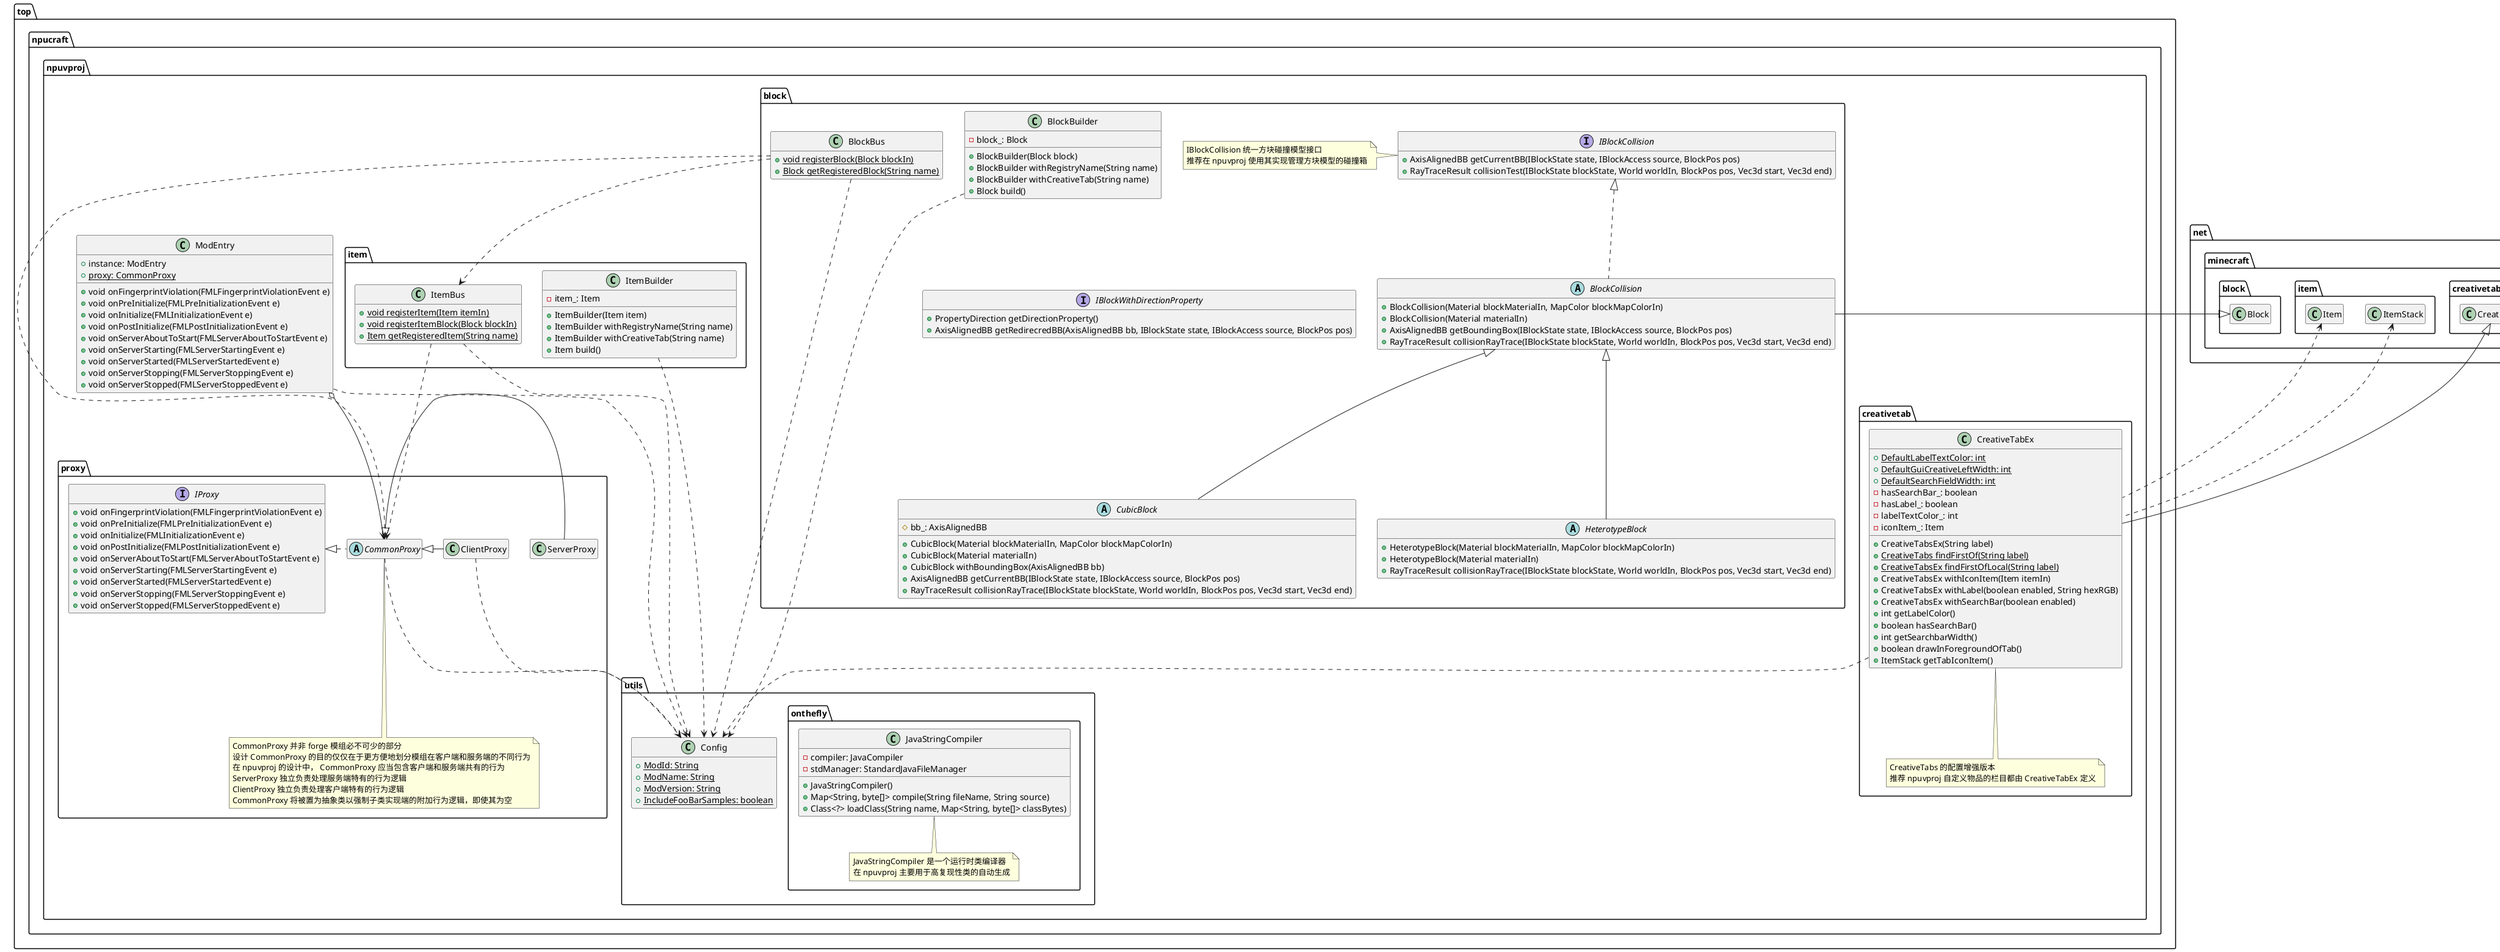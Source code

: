 @startuml npuvproj

hide empty methods
hide empty members

set namespaceSeparator .

namespace net.minecraft {
	namespace creativetab {
		class CreativeTabs
	}
	namespace item {
		class Item
		class ItemStack
	}
	namespace block {
		class Block
	}
}

namespace top.npucraft.npuvproj {
	namespace utils {
		class Config {
			+ {static} ModId: String
			+ {static} ModName: String
			+ {static} ModVersion: String
			+ {static} IncludeFooBarSamples: boolean
		}

		namespace onthefly {
			class JavaStringCompiler {
				- compiler: JavaCompiler
				- stdManager: StandardJavaFileManager
				+ JavaStringCompiler()
				+ Map<String, byte[]> compile(String fileName, String source)
				+ Class<?> loadClass(String name, Map<String, byte[]> classBytes)
			}
			note bottom of JavaStringCompiler {
				JavaStringCompiler 是一个运行时类编译器
				在 npuvproj 主要用于高复现性类的自动生成
			}
		}
	}

	namespace proxy {
		interface IProxy {
			+ void onFingerprintViolation(FMLFingerprintViolationEvent e)
			+ void onPreInitialize(FMLPreInitializationEvent e)
			+ void onInitialize(FMLInitializationEvent e)
			+ void onPostInitialize(FMLPostInitializationEvent e)
			+ void onServerAboutToStart(FMLServerAboutToStartEvent e)
			+ void onServerStarting(FMLServerStartingEvent e)
			+ void onServerStarted(FMLServerStartedEvent e)
			+ void onServerStopping(FMLServerStoppingEvent e)
			+ void onServerStopped(FMLServerStoppedEvent e)
		}

		abstract CommonProxy
		note bottom of CommonProxy {
			CommonProxy 并非 forge 模组必不可少的部分
			设计 CommonProxy 的目的仅仅在于更方便地划分模组在客户端和服务端的不同行为
			在 npuvproj 的设计中， CommonProxy 应当包含客户端和服务端共有的行为
			ServerProxy 独立负责处理服务端特有的行为逻辑
			ClientProxy 独立负责处理客户端特有的行为逻辑
			CommonProxy 将被置为抽象类以强制子类实现端的附加行为逻辑，即使其为空
		}
		CommonProxy .left.|> IProxy
		CommonProxy ..> top.npucraft.npuvproj.utils.Config

		class ServerProxy
		ServerProxy -right-|> CommonProxy

		class ClientProxy
		ClientProxy -right-|> CommonProxy
		ClientProxy ..> top.npucraft.npuvproj.utils.Config
		ClientProxy -[hidden]> ServerProxy
	}

	class ModEntry {
		+ instance: ModEntry
		+ {static} proxy: CommonProxy
		+ void onFingerprintViolation(FMLFingerprintViolationEvent e)
		+ void onPreInitialize(FMLPreInitializationEvent e)
		+ void onInitialize(FMLInitializationEvent e)
		+ void onPostInitialize(FMLPostInitializationEvent e)
		+ void onServerAboutToStart(FMLServerAboutToStartEvent e)
		+ void onServerStarting(FMLServerStartingEvent e)
		+ void onServerStarted(FMLServerStartedEvent e)
		+ void onServerStopping(FMLServerStoppingEvent e)
		+ void onServerStopped(FMLServerStoppedEvent e)
	}
	ModEntry o--> top.npucraft.npuvproj.proxy.CommonProxy
	ModEntry ..> top.npucraft.npuvproj.utils.Config

	namespace creativetab {
		class CreativeTabEx {
			+ {static} DefaultLabelTextColor: int
			+ {static} DefaultGuiCreativeLeftWidth: int
			+ {static} DefaultSearchFieldWidth: int
			- hasSearchBar_: boolean
			- hasLabel_: boolean
			- labelTextColor_: int
			- iconItem_: Item
			+ CreativeTabsEx(String label)
			+ {static} CreativeTabs findFirstOf(String label)
			+ {static} CreativeTabsEx findFirstOfLocal(String label)
			+ CreativeTabsEx withIconItem(Item itemIn)
			+ CreativeTabsEx withLabel(boolean enabled, String hexRGB)
			+ CreativeTabsEx withSearchBar(boolean enabled)
			+ int getLabelColor()
			+ boolean hasSearchBar()
			+ int getSearchbarWidth()
			+ boolean drawInForegroundOfTab()
			+ ItemStack getTabIconItem()
		}
		CreativeTabEx -up-|> net.minecraft.creativetab.CreativeTabs
		CreativeTabEx .up.> net.minecraft.item.Item
		CreativeTabEx .up.> net.minecraft.item.ItemStack
		CreativeTabEx ..> top.npucraft.npuvproj.utils.Config
		note bottom of CreativeTabEx {
			CreativeTabs 的配置增强版本
			推荐 npuvproj 自定义物品的栏目都由 CreativeTabEx 定义
		}
	}

	namespace item {
		class ItemBuilder {
			- item_: Item
			+ ItemBuilder(Item item)
			+ ItemBuilder withRegistryName(String name)
			+ ItemBuilder withCreativeTab(String name)
			+ Item build()
		}
		ItemBuilder ..> top.npucraft.npuvproj.utils.Config

		class ItemBus {
			+ {static} void registerItem(Item itemIn)
			+ {static} void registerItemBlock(Block blockIn)
			+ {static} Item getRegisteredItem(String name)
		}
		ItemBus -[hidden]> ItemBuilder
		ItemBus ..> top.npucraft.npuvproj.proxy.CommonProxy
		ItemBus ..> top.npucraft.npuvproj.utils.Config
	}

	namespace block {
		class BlockBuilder {
			- block_: Block
			+ BlockBuilder(Block block)
			+ BlockBuilder withRegistryName(String name)
			+ BlockBuilder withCreativeTab(String name)
			+ Block build()
		}
		BlockBuilder ..> top.npucraft.npuvproj.utils.Config

		class BlockBus {
			+ {static} void registerBlock(Block blockIn)
			+ {static} Block getRegisteredBlock(String name)
		}
		BlockBus -[hidden]> BlockBuilder
		BlockBus ..> top.npucraft.npuvproj.item.ItemBus
		BlockBus ..> top.npucraft.npuvproj.proxy.CommonProxy
		BlockBus ..> top.npucraft.npuvproj.utils.Config

		interface IBlockCollision {
			+ AxisAlignedBB getCurrentBB(IBlockState state, IBlockAccess source, BlockPos pos)
			+ RayTraceResult collisionTest(IBlockState blockState, World worldIn, BlockPos pos, Vec3d start, Vec3d end)
		}
		note left of IBlockCollision {
			IBlockCollision 统一方块碰撞模型接口
			推荐在 npuvproj 使用其实现管理方块模型的碰撞箱
		}

		abstract BlockCollision {
			+ BlockCollision(Material blockMaterialIn, MapColor blockMapColorIn)
			+ BlockCollision(Material materialIn)
			+ AxisAlignedBB getBoundingBox(IBlockState state, IBlockAccess source, BlockPos pos)
			+ RayTraceResult collisionRayTrace(IBlockState blockState, World worldIn, BlockPos pos, Vec3d start, Vec3d end)
		}
		BlockCollision --|> net.minecraft.block.Block
		BlockCollision .up.|> IBlockCollision

		abstract CubicBlock {
			# bb_: AxisAlignedBB
			+ CubicBlock(Material blockMaterialIn, MapColor blockMapColorIn)
			+ CubicBlock(Material materialIn)
			+ CubicBlock withBoundingBox(AxisAlignedBB bb)
			+ AxisAlignedBB getCurrentBB(IBlockState state, IBlockAccess source, BlockPos pos)
			+ RayTraceResult collisionRayTrace(IBlockState blockState, World worldIn, BlockPos pos, Vec3d start, Vec3d end)
		}
		CubicBlock -up-|> BlockCollision

		abstract HeterotypeBlock {
			+ HeterotypeBlock(Material blockMaterialIn, MapColor blockMapColorIn)
			+ HeterotypeBlock(Material materialIn)
			+ RayTraceResult collisionRayTrace(IBlockState blockState, World worldIn, BlockPos pos, Vec3d start, Vec3d end)
		}
		HeterotypeBlock -up-|> BlockCollision

		interface IBlockWithDirectionProperty {
			+ PropertyDirection getDirectionProperty()
			+ AxisAlignedBB getRedirecredBB(AxisAlignedBB bb, IBlockState state, IBlockAccess source, BlockPos pos)
		}
		IBlockWithDirectionProperty -[hidden]> BlockCollision
	}
}

@enduml
